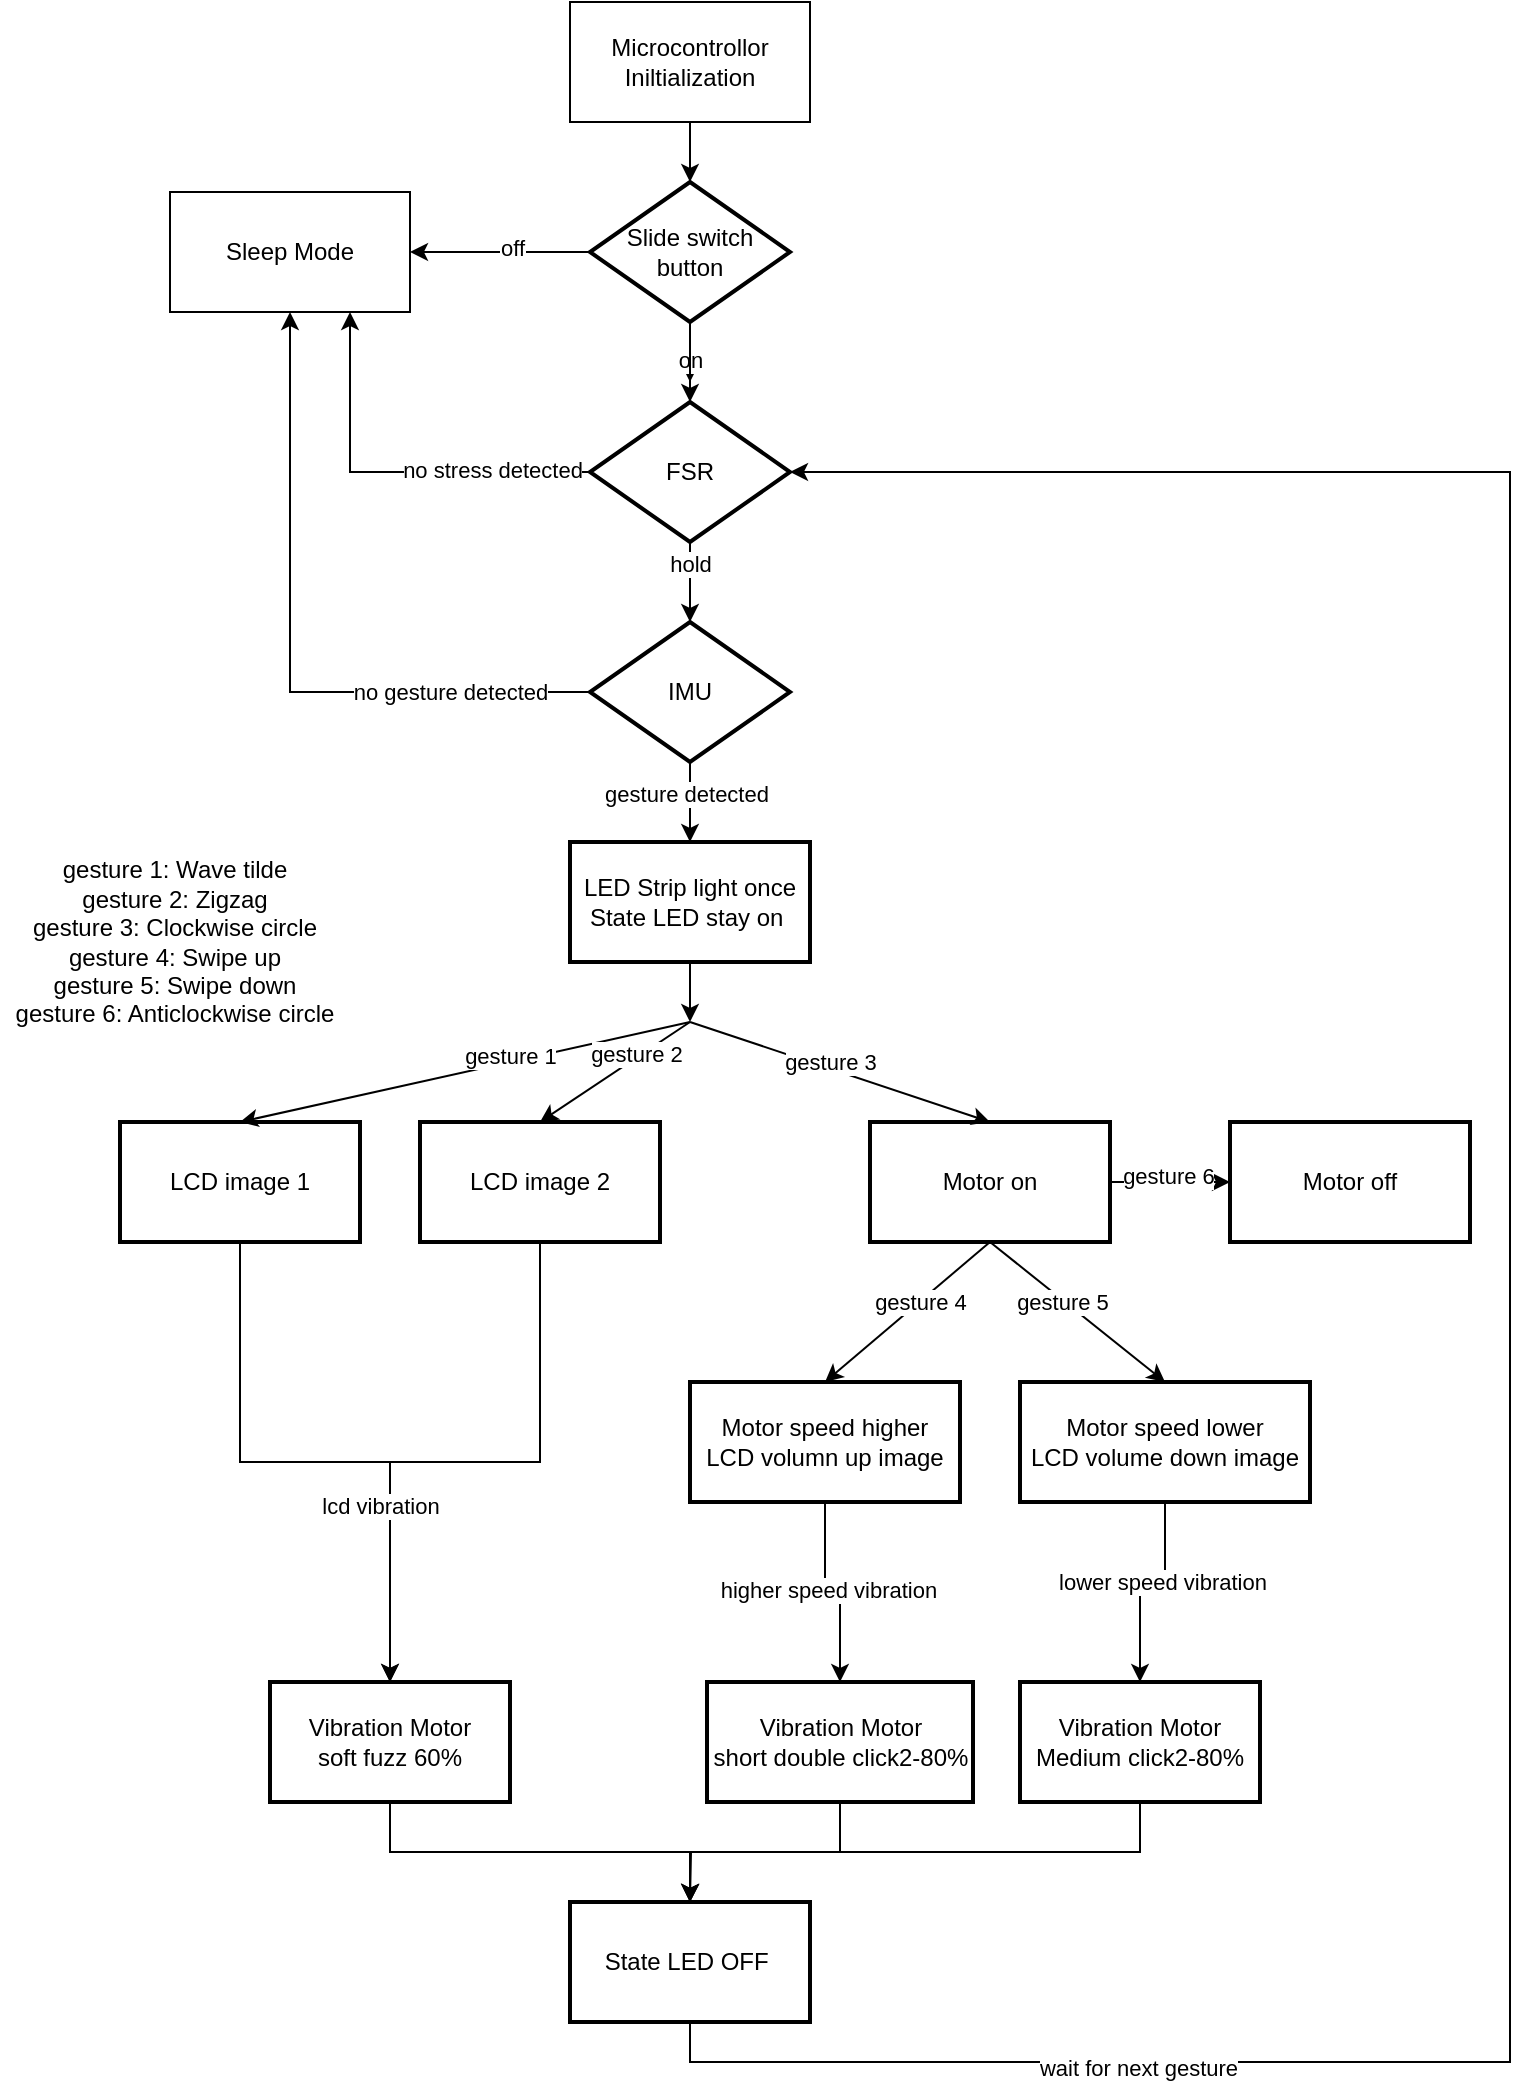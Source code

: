 <mxfile version="26.1.1">
  <diagram name="第 1 页" id="04hMknLMc1JlGAUFIqUX">
    <mxGraphModel dx="2217" dy="1025" grid="1" gridSize="10" guides="1" tooltips="1" connect="1" arrows="1" fold="1" page="1" pageScale="1" pageWidth="827" pageHeight="1169" math="0" shadow="0">
      <root>
        <mxCell id="0" />
        <mxCell id="1" parent="0" />
        <mxCell id="GYgUfo7SqgVN0UKton_i-1" value="Microcontrollor Iniltialization" style="rounded=0;whiteSpace=wrap;html=1;" vertex="1" parent="1">
          <mxGeometry x="340" y="30" width="120" height="60" as="geometry" />
        </mxCell>
        <mxCell id="GYgUfo7SqgVN0UKton_i-5" value="" style="edgeStyle=orthogonalEdgeStyle;rounded=0;orthogonalLoop=1;jettySize=auto;html=1;" edge="1" parent="1" source="GYgUfo7SqgVN0UKton_i-2">
          <mxGeometry relative="1" as="geometry">
            <mxPoint x="400" y="220" as="targetPoint" />
          </mxGeometry>
        </mxCell>
        <mxCell id="GYgUfo7SqgVN0UKton_i-6" value="on" style="edgeLabel;html=1;align=center;verticalAlign=middle;resizable=0;points=[];" vertex="1" connectable="0" parent="GYgUfo7SqgVN0UKton_i-5">
          <mxGeometry x="0.256" relative="1" as="geometry">
            <mxPoint as="offset" />
          </mxGeometry>
        </mxCell>
        <mxCell id="GYgUfo7SqgVN0UKton_i-8" value="" style="edgeStyle=orthogonalEdgeStyle;rounded=0;orthogonalLoop=1;jettySize=auto;html=1;" edge="1" parent="1" source="GYgUfo7SqgVN0UKton_i-2">
          <mxGeometry relative="1" as="geometry">
            <mxPoint x="260" y="155" as="targetPoint" />
          </mxGeometry>
        </mxCell>
        <mxCell id="GYgUfo7SqgVN0UKton_i-10" value="off" style="edgeLabel;html=1;align=center;verticalAlign=middle;resizable=0;points=[];" vertex="1" connectable="0" parent="GYgUfo7SqgVN0UKton_i-8">
          <mxGeometry x="-0.103" y="-2" relative="1" as="geometry">
            <mxPoint x="1" as="offset" />
          </mxGeometry>
        </mxCell>
        <mxCell id="GYgUfo7SqgVN0UKton_i-14" value="" style="edgeStyle=orthogonalEdgeStyle;rounded=0;orthogonalLoop=1;jettySize=auto;html=1;" edge="1" parent="1" source="GYgUfo7SqgVN0UKton_i-2" target="GYgUfo7SqgVN0UKton_i-13">
          <mxGeometry relative="1" as="geometry" />
        </mxCell>
        <mxCell id="GYgUfo7SqgVN0UKton_i-2" value="Slide switch button" style="strokeWidth=2;html=1;shape=mxgraph.flowchart.decision;whiteSpace=wrap;" vertex="1" parent="1">
          <mxGeometry x="350" y="120" width="100" height="70" as="geometry" />
        </mxCell>
        <mxCell id="GYgUfo7SqgVN0UKton_i-3" style="edgeStyle=orthogonalEdgeStyle;rounded=0;orthogonalLoop=1;jettySize=auto;html=1;exitX=0.5;exitY=1;exitDx=0;exitDy=0;entryX=0.5;entryY=0;entryDx=0;entryDy=0;entryPerimeter=0;" edge="1" parent="1" source="GYgUfo7SqgVN0UKton_i-1" target="GYgUfo7SqgVN0UKton_i-2">
          <mxGeometry relative="1" as="geometry" />
        </mxCell>
        <mxCell id="GYgUfo7SqgVN0UKton_i-9" value="Sleep Mode" style="rounded=0;whiteSpace=wrap;html=1;" vertex="1" parent="1">
          <mxGeometry x="140" y="125" width="120" height="60" as="geometry" />
        </mxCell>
        <mxCell id="GYgUfo7SqgVN0UKton_i-16" value="" style="edgeStyle=orthogonalEdgeStyle;rounded=0;orthogonalLoop=1;jettySize=auto;html=1;entryX=0.5;entryY=0;entryDx=0;entryDy=0;entryPerimeter=0;" edge="1" parent="1" source="GYgUfo7SqgVN0UKton_i-13" target="GYgUfo7SqgVN0UKton_i-18">
          <mxGeometry relative="1" as="geometry">
            <mxPoint x="400" y="385" as="targetPoint" />
          </mxGeometry>
        </mxCell>
        <mxCell id="GYgUfo7SqgVN0UKton_i-17" value="hold" style="edgeLabel;html=1;align=center;verticalAlign=middle;resizable=0;points=[];" vertex="1" connectable="0" parent="GYgUfo7SqgVN0UKton_i-16">
          <mxGeometry x="-0.482" relative="1" as="geometry">
            <mxPoint as="offset" />
          </mxGeometry>
        </mxCell>
        <mxCell id="GYgUfo7SqgVN0UKton_i-23" style="edgeStyle=orthogonalEdgeStyle;rounded=0;orthogonalLoop=1;jettySize=auto;html=1;exitX=0;exitY=0.5;exitDx=0;exitDy=0;exitPerimeter=0;entryX=0.75;entryY=1;entryDx=0;entryDy=0;" edge="1" parent="1" source="GYgUfo7SqgVN0UKton_i-13" target="GYgUfo7SqgVN0UKton_i-9">
          <mxGeometry relative="1" as="geometry" />
        </mxCell>
        <mxCell id="GYgUfo7SqgVN0UKton_i-25" value="no stress detected" style="edgeLabel;html=1;align=center;verticalAlign=middle;resizable=0;points=[];" vertex="1" connectable="0" parent="GYgUfo7SqgVN0UKton_i-23">
          <mxGeometry x="-0.504" y="-1" relative="1" as="geometry">
            <mxPoint as="offset" />
          </mxGeometry>
        </mxCell>
        <mxCell id="GYgUfo7SqgVN0UKton_i-13" value="FSR" style="strokeWidth=2;html=1;shape=mxgraph.flowchart.decision;whiteSpace=wrap;" vertex="1" parent="1">
          <mxGeometry x="350" y="230" width="100" height="70" as="geometry" />
        </mxCell>
        <mxCell id="GYgUfo7SqgVN0UKton_i-21" value="" style="edgeStyle=orthogonalEdgeStyle;rounded=0;orthogonalLoop=1;jettySize=auto;html=1;" edge="1" parent="1" source="GYgUfo7SqgVN0UKton_i-18" target="GYgUfo7SqgVN0UKton_i-20">
          <mxGeometry relative="1" as="geometry" />
        </mxCell>
        <mxCell id="GYgUfo7SqgVN0UKton_i-22" value="gesture detected" style="edgeLabel;html=1;align=center;verticalAlign=middle;resizable=0;points=[];" vertex="1" connectable="0" parent="GYgUfo7SqgVN0UKton_i-21">
          <mxGeometry x="-0.224" y="-2" relative="1" as="geometry">
            <mxPoint as="offset" />
          </mxGeometry>
        </mxCell>
        <mxCell id="GYgUfo7SqgVN0UKton_i-24" style="edgeStyle=orthogonalEdgeStyle;rounded=0;orthogonalLoop=1;jettySize=auto;html=1;exitX=0;exitY=0.5;exitDx=0;exitDy=0;exitPerimeter=0;entryX=0.5;entryY=1;entryDx=0;entryDy=0;" edge="1" parent="1" source="GYgUfo7SqgVN0UKton_i-18" target="GYgUfo7SqgVN0UKton_i-9">
          <mxGeometry relative="1" as="geometry" />
        </mxCell>
        <mxCell id="GYgUfo7SqgVN0UKton_i-26" value="no gesture detected" style="edgeLabel;html=1;align=center;verticalAlign=middle;resizable=0;points=[];" vertex="1" connectable="0" parent="GYgUfo7SqgVN0UKton_i-24">
          <mxGeometry x="-0.585" relative="1" as="geometry">
            <mxPoint as="offset" />
          </mxGeometry>
        </mxCell>
        <mxCell id="GYgUfo7SqgVN0UKton_i-18" value="IMU" style="strokeWidth=2;html=1;shape=mxgraph.flowchart.decision;whiteSpace=wrap;" vertex="1" parent="1">
          <mxGeometry x="350" y="340" width="100" height="70" as="geometry" />
        </mxCell>
        <mxCell id="GYgUfo7SqgVN0UKton_i-20" value="LED Strip light once&lt;div&gt;State LED stay on&amp;nbsp;&lt;/div&gt;" style="whiteSpace=wrap;html=1;strokeWidth=2;" vertex="1" parent="1">
          <mxGeometry x="340" y="450" width="120" height="60" as="geometry" />
        </mxCell>
        <mxCell id="GYgUfo7SqgVN0UKton_i-55" style="edgeStyle=orthogonalEdgeStyle;rounded=0;orthogonalLoop=1;jettySize=auto;html=1;exitX=0.5;exitY=1;exitDx=0;exitDy=0;entryX=0.5;entryY=0;entryDx=0;entryDy=0;" edge="1" parent="1" source="GYgUfo7SqgVN0UKton_i-27" target="GYgUfo7SqgVN0UKton_i-52">
          <mxGeometry relative="1" as="geometry" />
        </mxCell>
        <mxCell id="GYgUfo7SqgVN0UKton_i-27" value="LCD image 1" style="whiteSpace=wrap;html=1;strokeWidth=2;" vertex="1" parent="1">
          <mxGeometry x="115" y="590" width="120" height="60" as="geometry" />
        </mxCell>
        <mxCell id="GYgUfo7SqgVN0UKton_i-66" style="edgeStyle=orthogonalEdgeStyle;rounded=0;orthogonalLoop=1;jettySize=auto;html=1;exitX=0.5;exitY=1;exitDx=0;exitDy=0;entryX=0.5;entryY=0;entryDx=0;entryDy=0;" edge="1" parent="1" source="GYgUfo7SqgVN0UKton_i-30" target="GYgUfo7SqgVN0UKton_i-62">
          <mxGeometry relative="1" as="geometry" />
        </mxCell>
        <mxCell id="GYgUfo7SqgVN0UKton_i-79" value="higher speed vibration" style="edgeLabel;html=1;align=center;verticalAlign=middle;resizable=0;points=[];" vertex="1" connectable="0" parent="GYgUfo7SqgVN0UKton_i-66">
          <mxGeometry x="-0.048" y="1" relative="1" as="geometry">
            <mxPoint as="offset" />
          </mxGeometry>
        </mxCell>
        <mxCell id="GYgUfo7SqgVN0UKton_i-30" value="Motor speed higher&lt;div&gt;LCD volumn up image&lt;/div&gt;" style="whiteSpace=wrap;html=1;strokeWidth=2;" vertex="1" parent="1">
          <mxGeometry x="400" y="720" width="135" height="60" as="geometry" />
        </mxCell>
        <mxCell id="GYgUfo7SqgVN0UKton_i-67" style="edgeStyle=orthogonalEdgeStyle;rounded=0;orthogonalLoop=1;jettySize=auto;html=1;exitX=0.5;exitY=1;exitDx=0;exitDy=0;entryX=0.5;entryY=0;entryDx=0;entryDy=0;" edge="1" parent="1" source="GYgUfo7SqgVN0UKton_i-45" target="GYgUfo7SqgVN0UKton_i-65">
          <mxGeometry relative="1" as="geometry" />
        </mxCell>
        <mxCell id="GYgUfo7SqgVN0UKton_i-80" value="lower speed vibration" style="edgeLabel;html=1;align=center;verticalAlign=middle;resizable=0;points=[];" vertex="1" connectable="0" parent="GYgUfo7SqgVN0UKton_i-67">
          <mxGeometry x="-0.079" y="-5" relative="1" as="geometry">
            <mxPoint as="offset" />
          </mxGeometry>
        </mxCell>
        <mxCell id="GYgUfo7SqgVN0UKton_i-45" value="Motor speed lower&lt;div&gt;LCD volume down image&lt;/div&gt;" style="whiteSpace=wrap;html=1;strokeWidth=2;" vertex="1" parent="1">
          <mxGeometry x="565" y="720" width="145" height="60" as="geometry" />
        </mxCell>
        <mxCell id="GYgUfo7SqgVN0UKton_i-59" style="edgeStyle=orthogonalEdgeStyle;rounded=0;orthogonalLoop=1;jettySize=auto;html=1;exitX=0.5;exitY=1;exitDx=0;exitDy=0;entryX=0.5;entryY=0;entryDx=0;entryDy=0;" edge="1" parent="1" source="GYgUfo7SqgVN0UKton_i-46" target="GYgUfo7SqgVN0UKton_i-52">
          <mxGeometry relative="1" as="geometry" />
        </mxCell>
        <mxCell id="GYgUfo7SqgVN0UKton_i-78" value="lcd vibration" style="edgeLabel;html=1;align=center;verticalAlign=middle;resizable=0;points=[];" vertex="1" connectable="0" parent="GYgUfo7SqgVN0UKton_i-59">
          <mxGeometry x="0.399" y="-5" relative="1" as="geometry">
            <mxPoint as="offset" />
          </mxGeometry>
        </mxCell>
        <mxCell id="GYgUfo7SqgVN0UKton_i-46" value="LCD image 2" style="whiteSpace=wrap;html=1;strokeWidth=2;" vertex="1" parent="1">
          <mxGeometry x="265" y="590" width="120" height="60" as="geometry" />
        </mxCell>
        <mxCell id="GYgUfo7SqgVN0UKton_i-47" value="" style="endArrow=classic;html=1;rounded=0;exitX=0.5;exitY=1;exitDx=0;exitDy=0;" edge="1" parent="1" source="GYgUfo7SqgVN0UKton_i-20">
          <mxGeometry width="50" height="50" relative="1" as="geometry">
            <mxPoint x="440" y="480" as="sourcePoint" />
            <mxPoint x="400" y="540" as="targetPoint" />
          </mxGeometry>
        </mxCell>
        <mxCell id="GYgUfo7SqgVN0UKton_i-48" value="" style="endArrow=classic;html=1;rounded=0;entryX=0.5;entryY=0;entryDx=0;entryDy=0;" edge="1" parent="1" target="GYgUfo7SqgVN0UKton_i-27">
          <mxGeometry width="50" height="50" relative="1" as="geometry">
            <mxPoint x="400" y="540" as="sourcePoint" />
            <mxPoint x="490" y="430" as="targetPoint" />
          </mxGeometry>
        </mxCell>
        <mxCell id="GYgUfo7SqgVN0UKton_i-74" value="gesture 1" style="edgeLabel;html=1;align=center;verticalAlign=middle;resizable=0;points=[];" vertex="1" connectable="0" parent="GYgUfo7SqgVN0UKton_i-48">
          <mxGeometry x="-0.208" y="-3" relative="1" as="geometry">
            <mxPoint as="offset" />
          </mxGeometry>
        </mxCell>
        <mxCell id="GYgUfo7SqgVN0UKton_i-49" value="" style="endArrow=classic;html=1;rounded=0;entryX=0.5;entryY=0;entryDx=0;entryDy=0;" edge="1" parent="1" target="GYgUfo7SqgVN0UKton_i-46">
          <mxGeometry width="50" height="50" relative="1" as="geometry">
            <mxPoint x="400" y="540" as="sourcePoint" />
            <mxPoint x="490" y="430" as="targetPoint" />
          </mxGeometry>
        </mxCell>
        <mxCell id="GYgUfo7SqgVN0UKton_i-75" value="gesture 2" style="edgeLabel;html=1;align=center;verticalAlign=middle;resizable=0;points=[];" vertex="1" connectable="0" parent="GYgUfo7SqgVN0UKton_i-49">
          <mxGeometry x="-0.311" y="-2" relative="1" as="geometry">
            <mxPoint as="offset" />
          </mxGeometry>
        </mxCell>
        <mxCell id="GYgUfo7SqgVN0UKton_i-50" value="" style="endArrow=classic;html=1;rounded=0;entryX=0.5;entryY=0;entryDx=0;entryDy=0;exitX=0.5;exitY=1;exitDx=0;exitDy=0;" edge="1" parent="1" source="GYgUfo7SqgVN0UKton_i-82" target="GYgUfo7SqgVN0UKton_i-30">
          <mxGeometry width="50" height="50" relative="1" as="geometry">
            <mxPoint x="400" y="540" as="sourcePoint" />
            <mxPoint x="490" y="430" as="targetPoint" />
          </mxGeometry>
        </mxCell>
        <mxCell id="GYgUfo7SqgVN0UKton_i-76" value="gesture 4" style="edgeLabel;html=1;align=center;verticalAlign=middle;resizable=0;points=[];" vertex="1" connectable="0" parent="GYgUfo7SqgVN0UKton_i-50">
          <mxGeometry x="-0.151" relative="1" as="geometry">
            <mxPoint as="offset" />
          </mxGeometry>
        </mxCell>
        <mxCell id="GYgUfo7SqgVN0UKton_i-51" value="" style="endArrow=classic;html=1;rounded=0;entryX=0.5;entryY=0;entryDx=0;entryDy=0;exitX=0.5;exitY=1;exitDx=0;exitDy=0;" edge="1" parent="1" source="GYgUfo7SqgVN0UKton_i-82" target="GYgUfo7SqgVN0UKton_i-45">
          <mxGeometry width="50" height="50" relative="1" as="geometry">
            <mxPoint x="400" y="540" as="sourcePoint" />
            <mxPoint x="490" y="430" as="targetPoint" />
          </mxGeometry>
        </mxCell>
        <mxCell id="GYgUfo7SqgVN0UKton_i-77" value="gesture 5" style="edgeLabel;html=1;align=center;verticalAlign=middle;resizable=0;points=[];" vertex="1" connectable="0" parent="GYgUfo7SqgVN0UKton_i-51">
          <mxGeometry x="-0.171" y="-1" relative="1" as="geometry">
            <mxPoint as="offset" />
          </mxGeometry>
        </mxCell>
        <mxCell id="GYgUfo7SqgVN0UKton_i-69" style="edgeStyle=orthogonalEdgeStyle;rounded=0;orthogonalLoop=1;jettySize=auto;html=1;exitX=0.5;exitY=1;exitDx=0;exitDy=0;entryX=0.5;entryY=0;entryDx=0;entryDy=0;" edge="1" parent="1" source="GYgUfo7SqgVN0UKton_i-52" target="GYgUfo7SqgVN0UKton_i-68">
          <mxGeometry relative="1" as="geometry" />
        </mxCell>
        <mxCell id="GYgUfo7SqgVN0UKton_i-52" value="Vibration Motor&lt;div&gt;soft fuzz 60%&lt;/div&gt;" style="whiteSpace=wrap;html=1;strokeWidth=2;" vertex="1" parent="1">
          <mxGeometry x="190" y="870" width="120" height="60" as="geometry" />
        </mxCell>
        <mxCell id="GYgUfo7SqgVN0UKton_i-70" style="edgeStyle=orthogonalEdgeStyle;rounded=0;orthogonalLoop=1;jettySize=auto;html=1;exitX=0.5;exitY=1;exitDx=0;exitDy=0;" edge="1" parent="1" source="GYgUfo7SqgVN0UKton_i-62">
          <mxGeometry relative="1" as="geometry">
            <mxPoint x="400" y="980" as="targetPoint" />
          </mxGeometry>
        </mxCell>
        <mxCell id="GYgUfo7SqgVN0UKton_i-62" value="Vibration Motor&lt;div&gt;short double click2-80%&lt;/div&gt;" style="whiteSpace=wrap;html=1;strokeWidth=2;" vertex="1" parent="1">
          <mxGeometry x="408.5" y="870" width="133" height="60" as="geometry" />
        </mxCell>
        <mxCell id="GYgUfo7SqgVN0UKton_i-71" style="edgeStyle=orthogonalEdgeStyle;rounded=0;orthogonalLoop=1;jettySize=auto;html=1;exitX=0.5;exitY=1;exitDx=0;exitDy=0;entryX=0.5;entryY=0;entryDx=0;entryDy=0;" edge="1" parent="1" source="GYgUfo7SqgVN0UKton_i-65" target="GYgUfo7SqgVN0UKton_i-68">
          <mxGeometry relative="1" as="geometry" />
        </mxCell>
        <mxCell id="GYgUfo7SqgVN0UKton_i-65" value="Vibration Motor&lt;div&gt;Medium click2-80%&lt;/div&gt;" style="whiteSpace=wrap;html=1;strokeWidth=2;" vertex="1" parent="1">
          <mxGeometry x="565" y="870" width="120" height="60" as="geometry" />
        </mxCell>
        <mxCell id="GYgUfo7SqgVN0UKton_i-68" value="&lt;div&gt;State LED OFF&amp;nbsp;&lt;/div&gt;" style="whiteSpace=wrap;html=1;strokeWidth=2;" vertex="1" parent="1">
          <mxGeometry x="340" y="980" width="120" height="60" as="geometry" />
        </mxCell>
        <mxCell id="GYgUfo7SqgVN0UKton_i-72" style="edgeStyle=orthogonalEdgeStyle;rounded=0;orthogonalLoop=1;jettySize=auto;html=1;exitX=0.5;exitY=1;exitDx=0;exitDy=0;entryX=1;entryY=0.5;entryDx=0;entryDy=0;entryPerimeter=0;" edge="1" parent="1" source="GYgUfo7SqgVN0UKton_i-68" target="GYgUfo7SqgVN0UKton_i-13">
          <mxGeometry relative="1" as="geometry">
            <Array as="points">
              <mxPoint x="400" y="1060" />
              <mxPoint x="810" y="1060" />
              <mxPoint x="810" y="265" />
            </Array>
          </mxGeometry>
        </mxCell>
        <mxCell id="GYgUfo7SqgVN0UKton_i-73" value="wait for next gesture" style="edgeLabel;html=1;align=center;verticalAlign=middle;resizable=0;points=[];" vertex="1" connectable="0" parent="GYgUfo7SqgVN0UKton_i-72">
          <mxGeometry x="-0.692" y="-3" relative="1" as="geometry">
            <mxPoint as="offset" />
          </mxGeometry>
        </mxCell>
        <mxCell id="GYgUfo7SqgVN0UKton_i-81" value="gesture 1: Wave tilde&lt;div&gt;&lt;div&gt;&lt;span style=&quot;background-color: transparent; color: light-dark(rgb(0, 0, 0), rgb(255, 255, 255));&quot;&gt;gesture 2: Zigzag&lt;/span&gt;&lt;/div&gt;&lt;div&gt;gesture 3: Clockwise circle&lt;/div&gt;&lt;div&gt;gesture 4: Swipe up&lt;/div&gt;&lt;div&gt;gesture 5: Swipe down&lt;/div&gt;&lt;div&gt;gesture 6: Anticlockwise circle&lt;/div&gt;&lt;/div&gt;" style="text;html=1;align=center;verticalAlign=middle;whiteSpace=wrap;rounded=0;" vertex="1" parent="1">
          <mxGeometry x="55" y="460" width="175" height="80" as="geometry" />
        </mxCell>
        <mxCell id="GYgUfo7SqgVN0UKton_i-89" style="edgeStyle=orthogonalEdgeStyle;rounded=0;orthogonalLoop=1;jettySize=auto;html=1;exitX=1;exitY=0.5;exitDx=0;exitDy=0;entryX=0;entryY=0.5;entryDx=0;entryDy=0;" edge="1" parent="1" source="GYgUfo7SqgVN0UKton_i-82" target="GYgUfo7SqgVN0UKton_i-85">
          <mxGeometry relative="1" as="geometry" />
        </mxCell>
        <mxCell id="GYgUfo7SqgVN0UKton_i-90" value="gesture 6" style="edgeLabel;html=1;align=center;verticalAlign=middle;resizable=0;points=[];" vertex="1" connectable="0" parent="GYgUfo7SqgVN0UKton_i-89">
          <mxGeometry x="-0.043" y="3" relative="1" as="geometry">
            <mxPoint as="offset" />
          </mxGeometry>
        </mxCell>
        <mxCell id="GYgUfo7SqgVN0UKton_i-82" value="Motor on" style="whiteSpace=wrap;html=1;strokeWidth=2;" vertex="1" parent="1">
          <mxGeometry x="490" y="590" width="120" height="60" as="geometry" />
        </mxCell>
        <mxCell id="GYgUfo7SqgVN0UKton_i-83" value="" style="endArrow=classic;html=1;rounded=0;entryX=0.5;entryY=0;entryDx=0;entryDy=0;" edge="1" parent="1" target="GYgUfo7SqgVN0UKton_i-82">
          <mxGeometry width="50" height="50" relative="1" as="geometry">
            <mxPoint x="400" y="540" as="sourcePoint" />
            <mxPoint x="410" y="570" as="targetPoint" />
          </mxGeometry>
        </mxCell>
        <mxCell id="GYgUfo7SqgVN0UKton_i-84" value="gesture 3" style="edgeLabel;html=1;align=center;verticalAlign=middle;resizable=0;points=[];" vertex="1" connectable="0" parent="GYgUfo7SqgVN0UKton_i-83">
          <mxGeometry x="0.076" y="-2" relative="1" as="geometry">
            <mxPoint x="-10" y="-9" as="offset" />
          </mxGeometry>
        </mxCell>
        <mxCell id="GYgUfo7SqgVN0UKton_i-85" value="Motor off" style="whiteSpace=wrap;html=1;strokeWidth=2;" vertex="1" parent="1">
          <mxGeometry x="670" y="590" width="120" height="60" as="geometry" />
        </mxCell>
      </root>
    </mxGraphModel>
  </diagram>
</mxfile>
